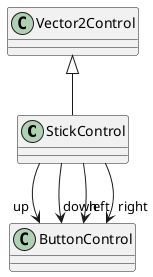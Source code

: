 @startuml
class StickControl {
}
Vector2Control <|-- StickControl
StickControl --> "up" ButtonControl
StickControl --> "down" ButtonControl
StickControl --> "left" ButtonControl
StickControl --> "right" ButtonControl
@enduml
